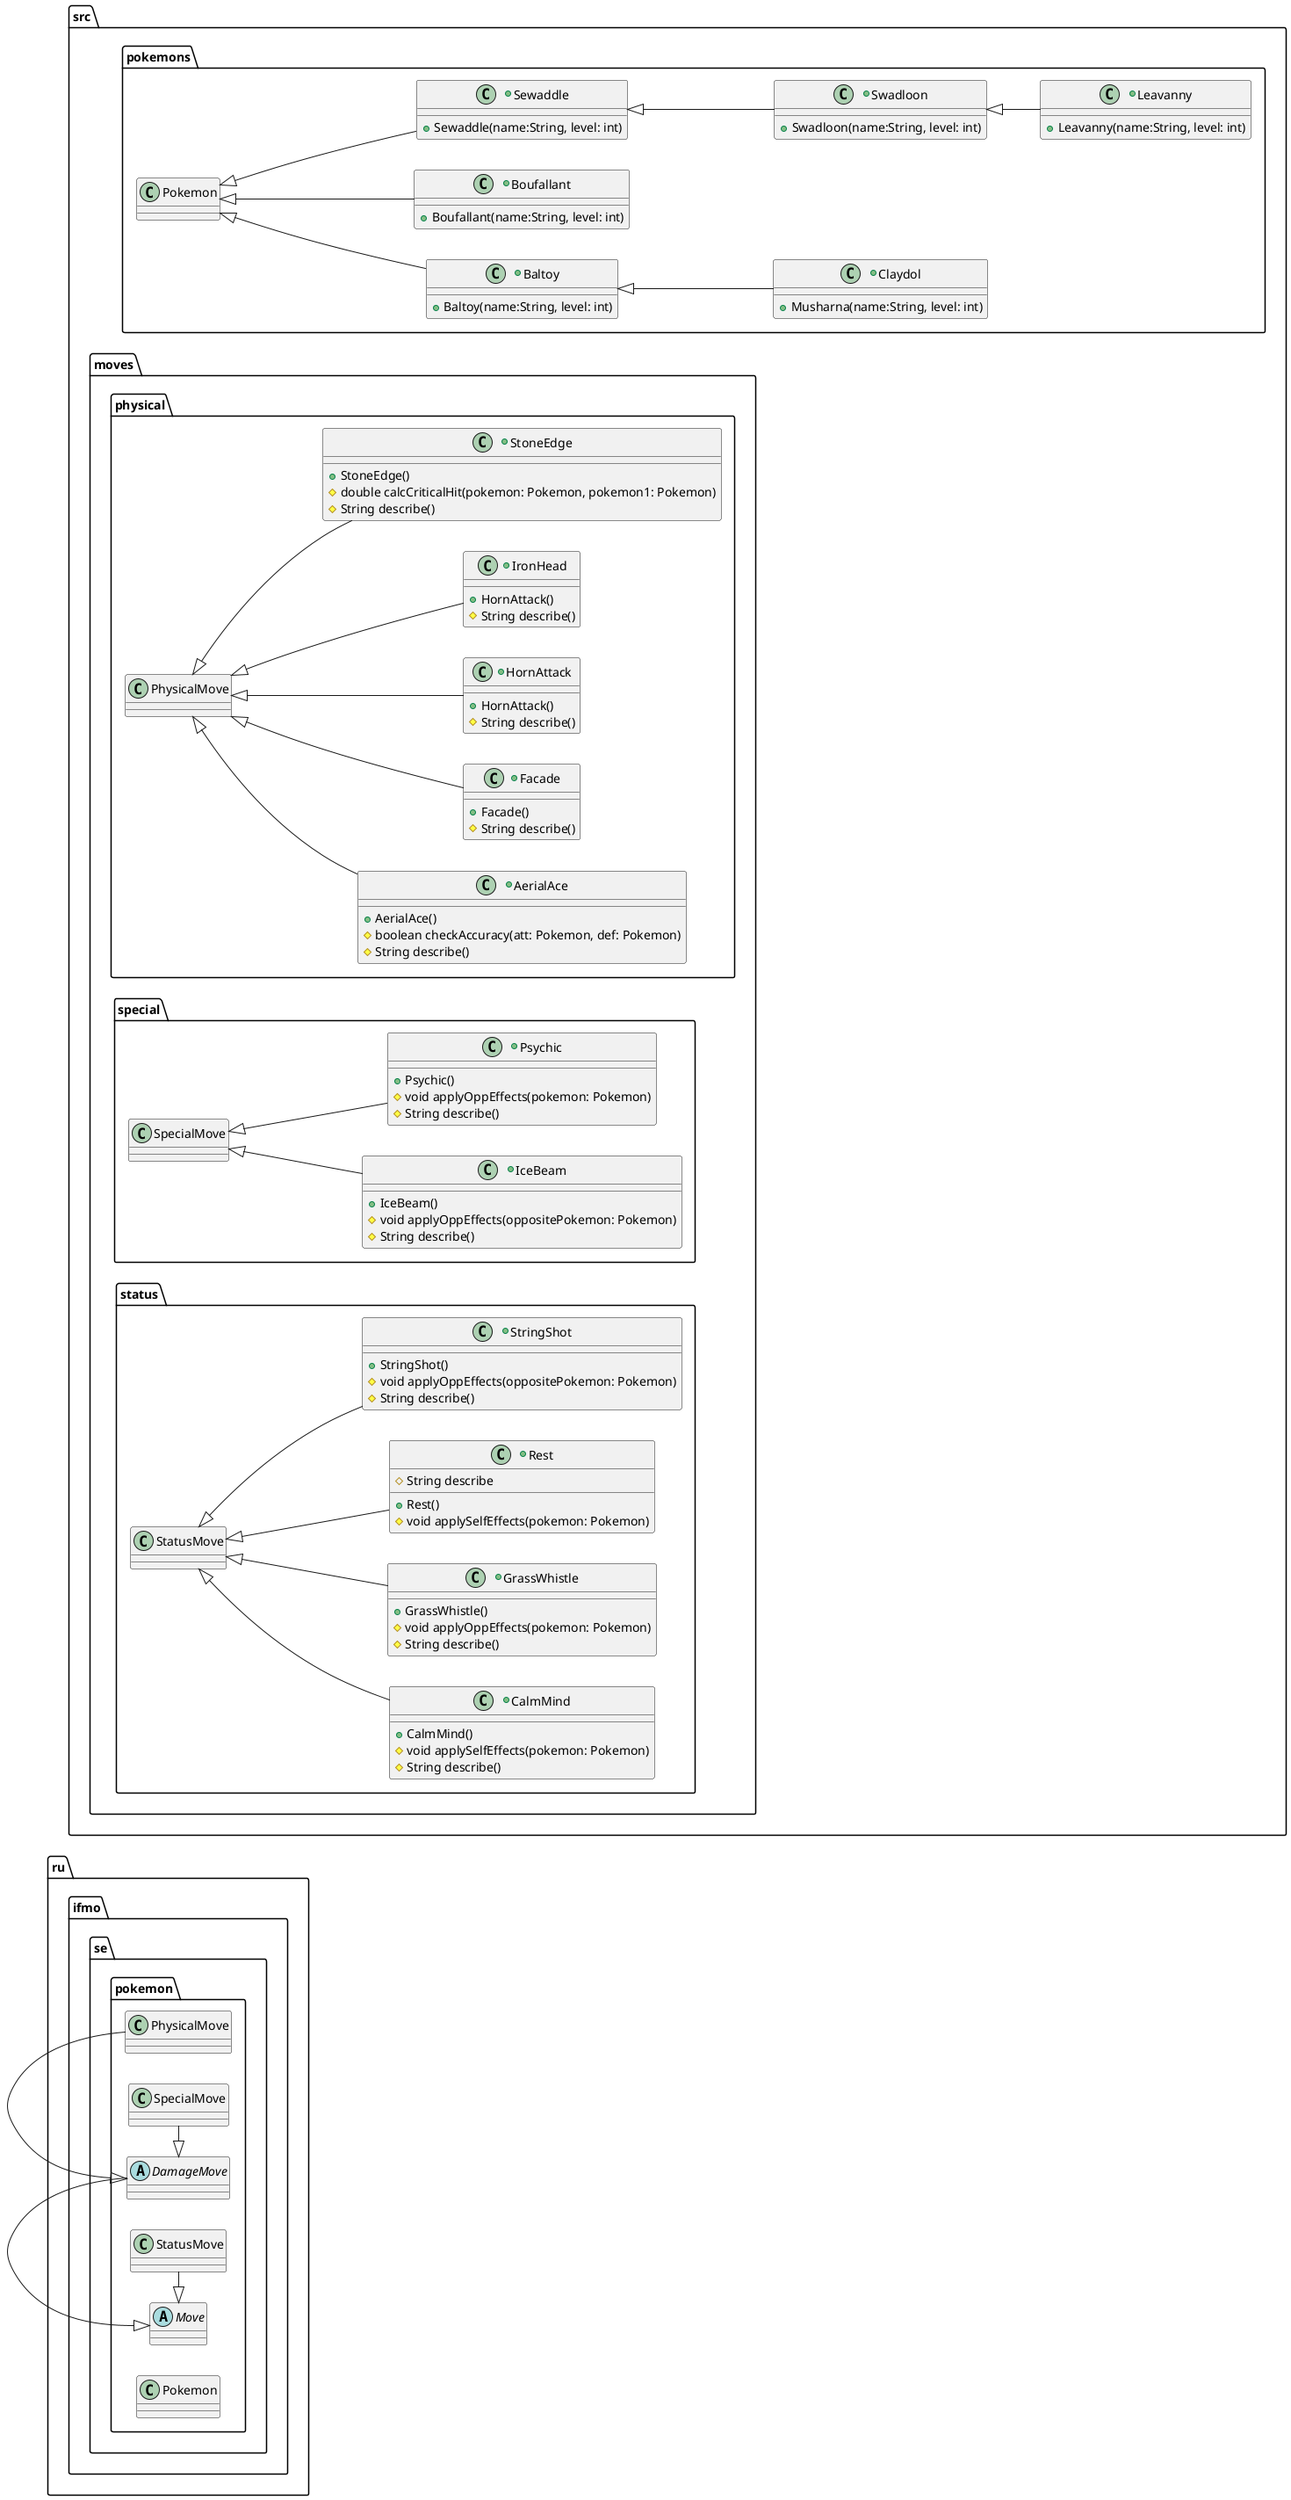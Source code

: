 @startuml
left to right direction
package ru.ifmo.se.pokemon {
class Pokemon
abstract class Move
class PhysicalMove
abstract class DamageMove
class SpecialMove
class StatusMove

Move <|- DamageMove
Move <|- StatusMove

DamageMove <|- PhysicalMove
DamageMove <|- SpecialMove
}
package src.pokemons {
+class Baltoy extends Pokemon {
+Baltoy(name:String, level: int)
}


+class Boufallant extends Pokemon{
+Boufallant(name:String, level: int)
}


+class Claydol extends Baltoy {
+Musharna(name:String, level: int)
}


+class Sewaddle extends Pokemon{
+Sewaddle(name:String, level: int)
}


+class Swadloon extends Sewaddle{
+Swadloon(name:String, level: int)
}


+class Leavanny extends Swadloon{
+Leavanny(name:String, level: int)
}
}
package src.moves {
package src.moves.physical {
+class AerialAce extends PhysicalMove{
+AerialAce()
#boolean checkAccuracy(att: Pokemon, def: Pokemon)
#String describe()
}

+class Facade extends PhysicalMove{
+Facade()
#String describe()
}

+class HornAttack extends PhysicalMove {
+HornAttack()
#String describe()
}

+class IronHead extends PhysicalMove{
+HornAttack()
#String describe()
}

+class StoneEdge extends PhysicalMove{
+StoneEdge()
#double calcCriticalHit(pokemon: Pokemon, pokemon1: Pokemon)
#String describe()
}
}
package src.moves.special {
+class IceBeam extends SpecialMove {
+IceBeam()
#void applyOppEffects(oppositePokemon: Pokemon)
#String describe()
}

+class Psychic extends SpecialMove{
+Psychic()
#void applyOppEffects(pokemon: Pokemon)
#String describe()
}
}
package src.moves.status {
+class CalmMind extends StatusMove{
+CalmMind()
#void applySelfEffects(pokemon: Pokemon)
#String describe()
}

+class GrassWhistle extends StatusMove{
+GrassWhistle()
#void applyOppEffects(pokemon: Pokemon)
#String describe()
}

+class Rest extends StatusMove{
+Rest()
#void applySelfEffects(pokemon: Pokemon)
#String describe
}

+class StringShot extends StatusMove{
+StringShot()
#void applyOppEffects(oppositePokemon: Pokemon)
#String describe()
}

}
@enduml